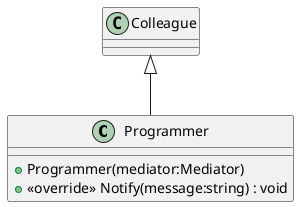 @startuml
class Programmer {
    + Programmer(mediator:Mediator)
    + <<override>> Notify(message:string) : void
}
Colleague <|-- Programmer
@enduml
